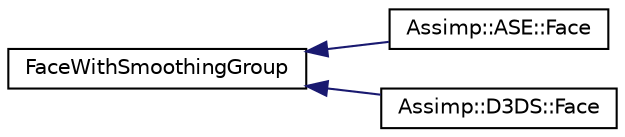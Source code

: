 digraph "Graphical Class Hierarchy"
{
  edge [fontname="Helvetica",fontsize="10",labelfontname="Helvetica",labelfontsize="10"];
  node [fontname="Helvetica",fontsize="10",shape=record];
  rankdir="LR";
  Node1 [label="FaceWithSmoothingGroup",height=0.2,width=0.4,color="black", fillcolor="white", style="filled",URL="$struct_face_with_smoothing_group.html"];
  Node1 -> Node2 [dir="back",color="midnightblue",fontsize="10",style="solid",fontname="Helvetica"];
  Node2 [label="Assimp::ASE::Face",height=0.2,width=0.4,color="black", fillcolor="white", style="filled",URL="$struct_assimp_1_1_a_s_e_1_1_face.html"];
  Node1 -> Node3 [dir="back",color="midnightblue",fontsize="10",style="solid",fontname="Helvetica"];
  Node3 [label="Assimp::D3DS::Face",height=0.2,width=0.4,color="black", fillcolor="white", style="filled",URL="$struct_assimp_1_1_d3_d_s_1_1_face.html"];
}
